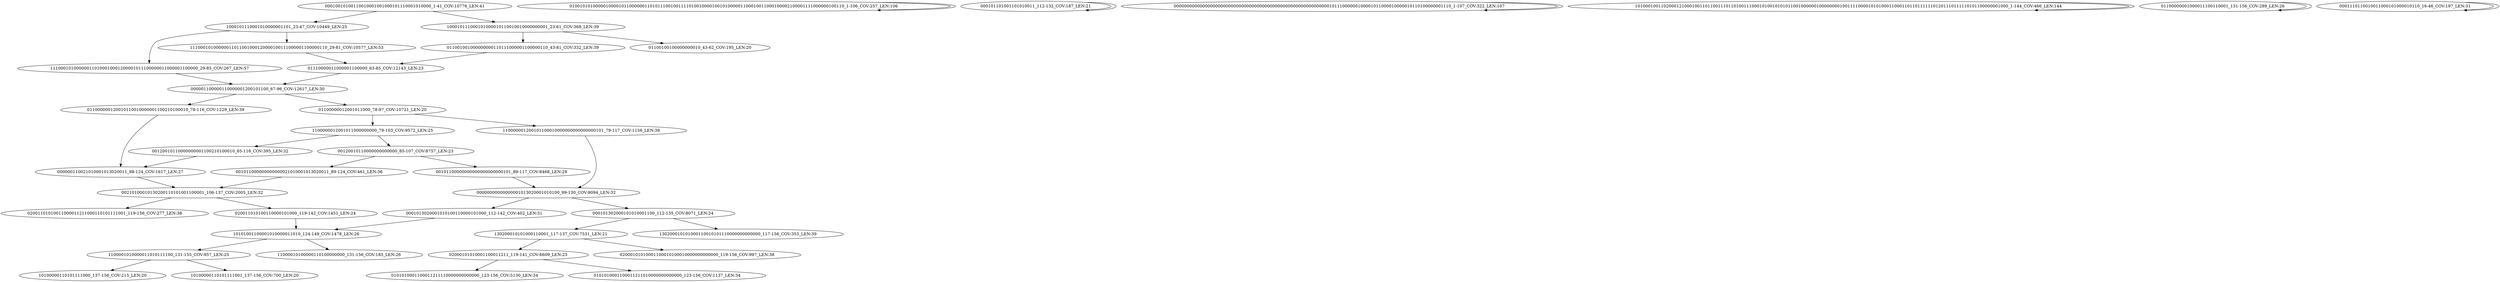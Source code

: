 digraph G {
    "00210100010130200110101001100001_106-137_COV:2005_LEN:32" -> "02001101010011000011211000110101111001_119-156_COV:277_LEN:38";
    "00210100010130200110101001100001_106-137_COV:2005_LEN:32" -> "020011010100110000101000_119-142_COV:1451_LEN:24";
    "0100101010000010000101100000011010111001001111010010000100101000001100010011000100002100001111000000100110_1-106_COV:257_LEN:106" -> "0100101010000010000101100000011010111001001111010010000100101000001100010011000100002100001111000000100110_1-106_COV:257_LEN:106";
    "011001001000000000110111000001100000110_43-81_COV:332_LEN:39" -> "01110000011000001100000_63-85_COV:12143_LEN:23";
    "02000101010001100011211_119-141_COV:6609_LEN:23" -> "0101010001100011211110000000000000_123-156_COV:5130_LEN:34";
    "02000101010001100011211_119-141_COV:6609_LEN:23" -> "0101010001100011211010000000000000_123-156_COV:1137_LEN:34";
    "1100000012001011000000000_79-103_COV:9572_LEN:25" -> "00120010110000000001100210100010_85-116_COV:395_LEN:32";
    "1100000012001011000000000_79-103_COV:9572_LEN:25" -> "00120010110000000000000_85-107_COV:8757_LEN:23";
    "011000000120010110010000001100210100010_78-116_COV:1229_LEN:39" -> "000000110021010001013020011_98-124_COV:1617_LEN:27";
    "01100000012001011000_78-97_COV:10721_LEN:20" -> "1100000012001011000000000_79-103_COV:9572_LEN:25";
    "01100000012001011000_78-97_COV:10721_LEN:20" -> "110000001200101100010000000000000000101_79-117_COV:1156_LEN:39";
    "130200010101000110001_117-137_COV:7531_LEN:21" -> "02000101010001100011211_119-141_COV:6609_LEN:23";
    "130200010101000110001_117-137_COV:7531_LEN:21" -> "02000101010001100010100010000000000000_119-156_COV:997_LEN:38";
    "00000000000000001013020001010100_99-130_COV:9094_LEN:32" -> "0001013020001010100110000101000_112-142_COV:402_LEN:31";
    "00000000000000001013020001010100_99-130_COV:9094_LEN:32" -> "000101302000101010001100_112-135_COV:8071_LEN:24";
    "000000110021010001013020011_98-124_COV:1617_LEN:27" -> "00210100010130200110101001100001_106-137_COV:2005_LEN:32";
    "000101101001101010011_112-132_COV:187_LEN:21" -> "000101101001101010011_112-132_COV:187_LEN:21";
    "01110000011000001100000_63-85_COV:12143_LEN:23" -> "000001100000110000001200101100_67-96_COV:12617_LEN:30";
    "00000000000000000000000000000000000000000000000000000000000010111000000100001011000010000010110100000001110_1-107_COV:322_LEN:107" -> "00000000000000000000000000000000000000000000000000000000000010111000000100001011000010000010110100000001110_1-107_COV:322_LEN:107";
    "10101001100001010000011010_124-149_COV:1478_LEN:26" -> "1100001010000011010111100_131-155_COV:957_LEN:25";
    "10101001100001010000011010_124-149_COV:1478_LEN:26" -> "11000010100000110100000000_131-156_COV:185_LEN:26";
    "101000100110200012100010011011001110110100111000101001010101100100000010000000010011110000101010001100011011011111101201110111110101100000001000_1-144_COV:466_LEN:144" -> "101000100110200012100010011011001110110100111000101001010101100100000010000000010011110000101010001100011011011111101201110111110101100000001000_1-144_COV:466_LEN:144";
    "001011000000000000021010001013020011_89-124_COV:461_LEN:36" -> "00210100010130200110101001100001_106-137_COV:2005_LEN:32";
    "1000101110001010000001101_23-47_COV:10449_LEN:25" -> "111000101000000110100010001200001011100000011000001100000_29-85_COV:267_LEN:57";
    "1000101110001010000001101_23-47_COV:10449_LEN:25" -> "11100010100000011011001000120000100111000001100000110_29-81_COV:10577_LEN:53";
    "1100001010000011010111100_131-155_COV:957_LEN:25" -> "10100000110101111000_137-156_COV:215_LEN:20";
    "1100001010000011010111100_131-155_COV:957_LEN:25" -> "10100000110101111001_137-156_COV:700_LEN:20";
    "0001013020001010100110000101000_112-142_COV:402_LEN:31" -> "10101001100001010000011010_124-149_COV:1478_LEN:26";
    "01100000001000011100110001_131-156_COV:289_LEN:26" -> "01100000001000011100110001_131-156_COV:289_LEN:26";
    "000001100000110000001200101100_67-96_COV:12617_LEN:30" -> "011000000120010110010000001100210100010_78-116_COV:1229_LEN:39";
    "000001100000110000001200101100_67-96_COV:12617_LEN:30" -> "01100000012001011000_78-97_COV:10721_LEN:20";
    "00120010110000000001100210100010_85-116_COV:395_LEN:32" -> "000000110021010001013020011_98-124_COV:1617_LEN:27";
    "00010010100110010001001000101110001010000_1-41_COV:10776_LEN:41" -> "1000101110001010000001101_23-47_COV:10449_LEN:25";
    "00010010100110010001001000101110001010000_1-41_COV:10776_LEN:41" -> "100010111000101000010110010010000000001_23-61_COV:368_LEN:39";
    "000101302000101010001100_112-135_COV:8071_LEN:24" -> "130200010101000110010101110000000000000_117-156_COV:353_LEN:39";
    "000101302000101010001100_112-135_COV:8071_LEN:24" -> "130200010101000110001_117-137_COV:7531_LEN:21";
    "020011010100110000101000_119-142_COV:1451_LEN:24" -> "10101001100001010000011010_124-149_COV:1478_LEN:26";
    "0001110110010011000101000010110_16-46_COV:197_LEN:31" -> "0001110110010011000101000010110_16-46_COV:197_LEN:31";
    "111000101000000110100010001200001011100000011000001100000_29-85_COV:267_LEN:57" -> "000001100000110000001200101100_67-96_COV:12617_LEN:30";
    "100010111000101000010110010010000000001_23-61_COV:368_LEN:39" -> "01100100100000000010_43-62_COV:195_LEN:20";
    "100010111000101000010110010010000000001_23-61_COV:368_LEN:39" -> "011001001000000000110111000001100000110_43-81_COV:332_LEN:39";
    "00120010110000000000000_85-107_COV:8757_LEN:23" -> "001011000000000000021010001013020011_89-124_COV:461_LEN:36";
    "00120010110000000000000_85-107_COV:8757_LEN:23" -> "00101100000000000000000000101_89-117_COV:8468_LEN:29";
    "00101100000000000000000000101_89-117_COV:8468_LEN:29" -> "00000000000000001013020001010100_99-130_COV:9094_LEN:32";
    "110000001200101100010000000000000000101_79-117_COV:1156_LEN:39" -> "00000000000000001013020001010100_99-130_COV:9094_LEN:32";
    "11100010100000011011001000120000100111000001100000110_29-81_COV:10577_LEN:53" -> "01110000011000001100000_63-85_COV:12143_LEN:23";
}
